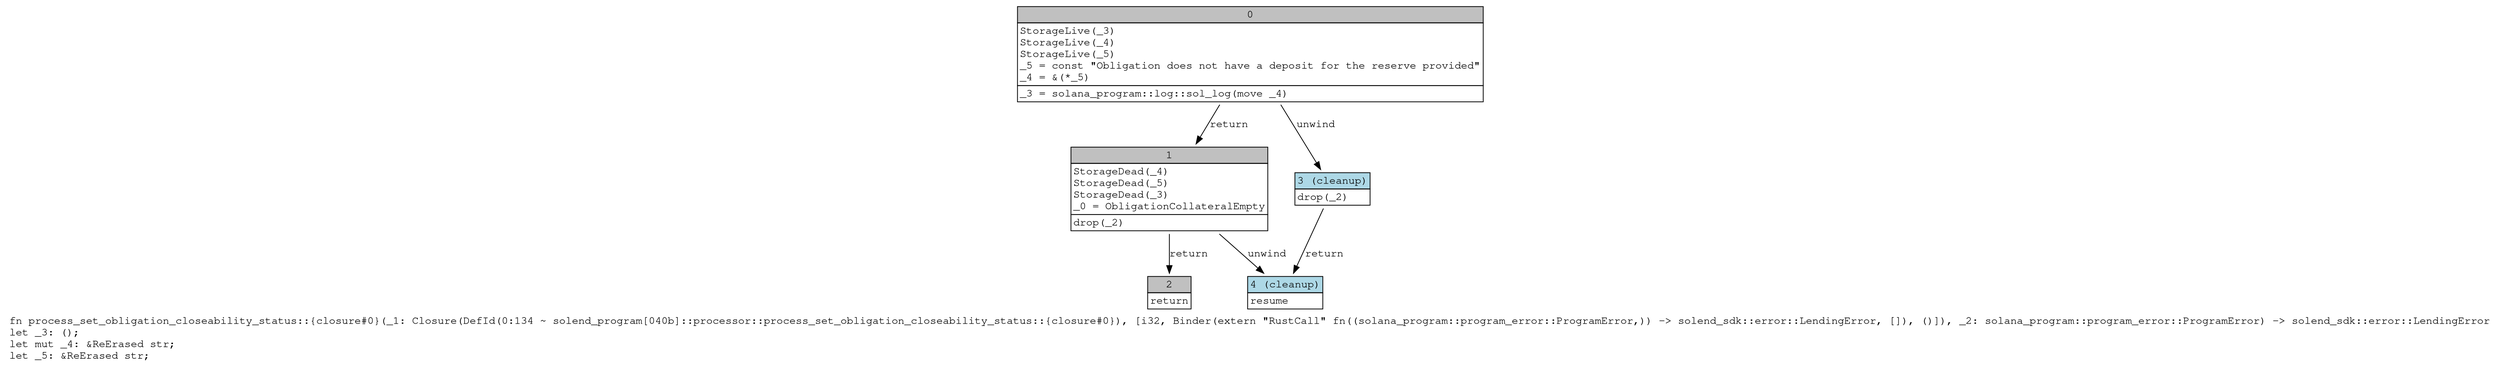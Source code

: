 digraph Mir_0_134 {
    graph [fontname="Courier, monospace"];
    node [fontname="Courier, monospace"];
    edge [fontname="Courier, monospace"];
    label=<fn process_set_obligation_closeability_status::{closure#0}(_1: Closure(DefId(0:134 ~ solend_program[040b]::processor::process_set_obligation_closeability_status::{closure#0}), [i32, Binder(extern &quot;RustCall&quot; fn((solana_program::program_error::ProgramError,)) -&gt; solend_sdk::error::LendingError, []), ()]), _2: solana_program::program_error::ProgramError) -&gt; solend_sdk::error::LendingError<br align="left"/>let _3: ();<br align="left"/>let mut _4: &amp;ReErased str;<br align="left"/>let _5: &amp;ReErased str;<br align="left"/>>;
    bb0__0_134 [shape="none", label=<<table border="0" cellborder="1" cellspacing="0"><tr><td bgcolor="gray" align="center" colspan="1">0</td></tr><tr><td align="left" balign="left">StorageLive(_3)<br/>StorageLive(_4)<br/>StorageLive(_5)<br/>_5 = const &quot;Obligation does not have a deposit for the reserve provided&quot;<br/>_4 = &amp;(*_5)<br/></td></tr><tr><td align="left">_3 = solana_program::log::sol_log(move _4)</td></tr></table>>];
    bb1__0_134 [shape="none", label=<<table border="0" cellborder="1" cellspacing="0"><tr><td bgcolor="gray" align="center" colspan="1">1</td></tr><tr><td align="left" balign="left">StorageDead(_4)<br/>StorageDead(_5)<br/>StorageDead(_3)<br/>_0 = ObligationCollateralEmpty<br/></td></tr><tr><td align="left">drop(_2)</td></tr></table>>];
    bb2__0_134 [shape="none", label=<<table border="0" cellborder="1" cellspacing="0"><tr><td bgcolor="gray" align="center" colspan="1">2</td></tr><tr><td align="left">return</td></tr></table>>];
    bb3__0_134 [shape="none", label=<<table border="0" cellborder="1" cellspacing="0"><tr><td bgcolor="lightblue" align="center" colspan="1">3 (cleanup)</td></tr><tr><td align="left">drop(_2)</td></tr></table>>];
    bb4__0_134 [shape="none", label=<<table border="0" cellborder="1" cellspacing="0"><tr><td bgcolor="lightblue" align="center" colspan="1">4 (cleanup)</td></tr><tr><td align="left">resume</td></tr></table>>];
    bb0__0_134 -> bb1__0_134 [label="return"];
    bb0__0_134 -> bb3__0_134 [label="unwind"];
    bb1__0_134 -> bb2__0_134 [label="return"];
    bb1__0_134 -> bb4__0_134 [label="unwind"];
    bb3__0_134 -> bb4__0_134 [label="return"];
}
